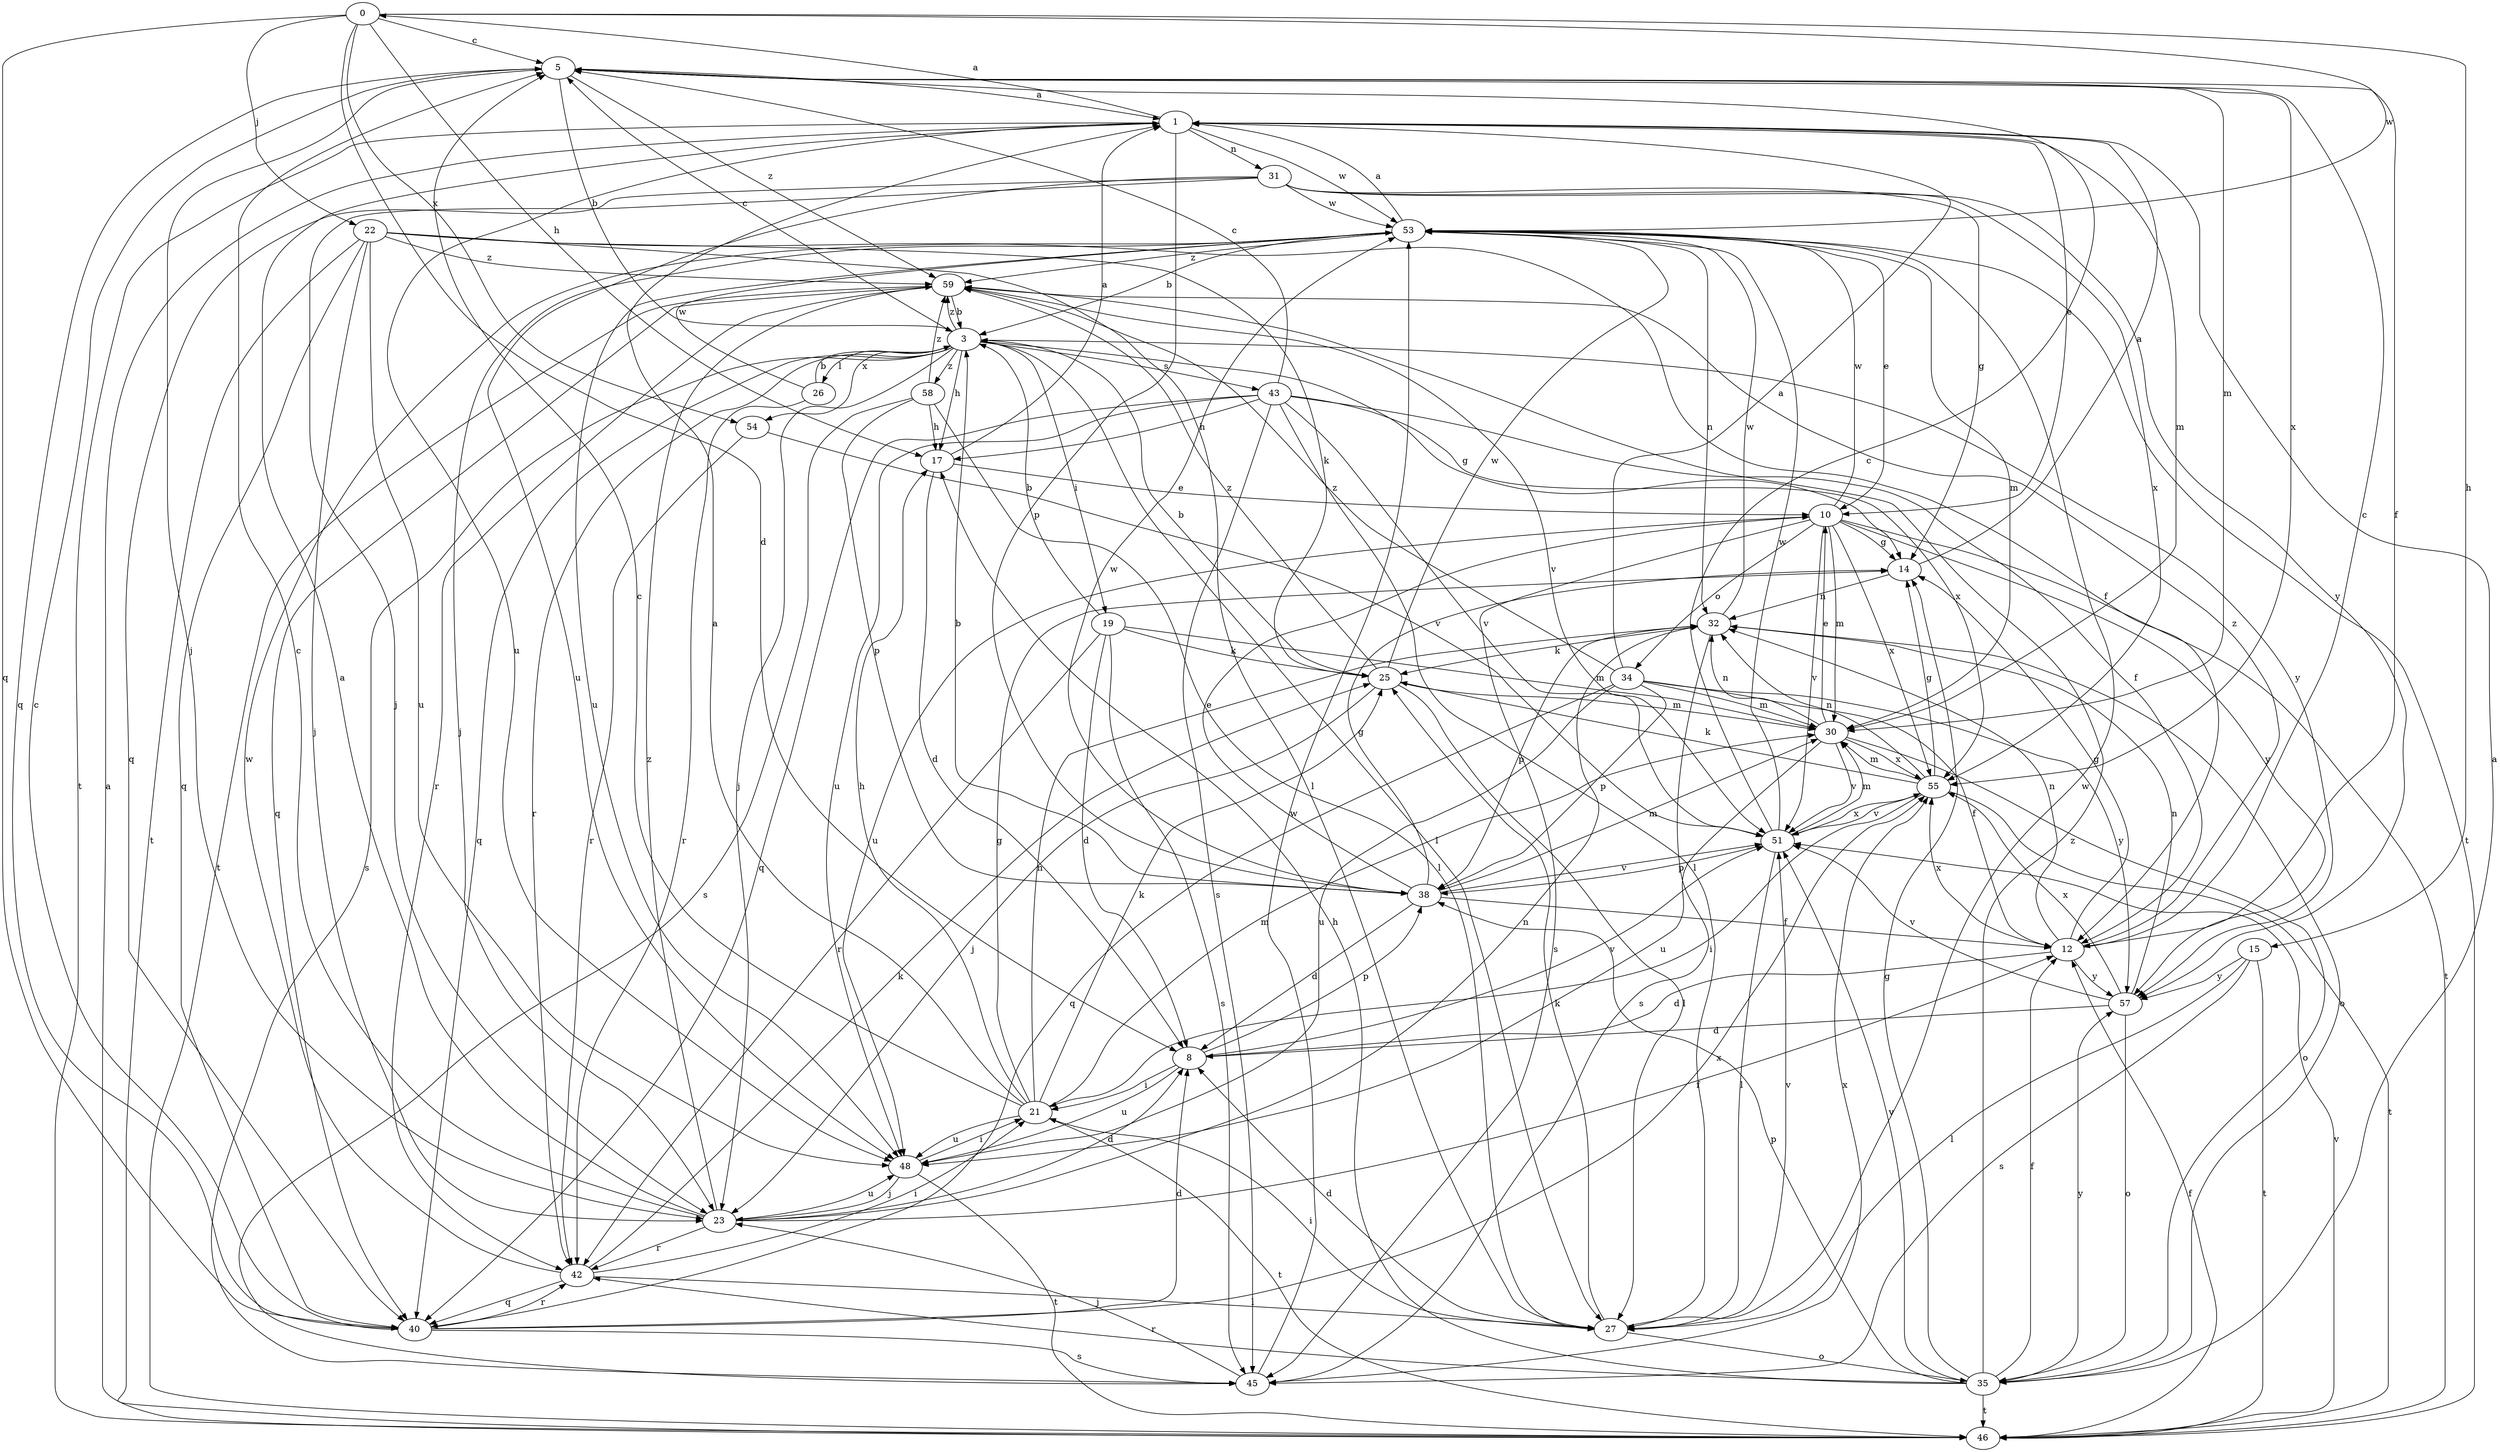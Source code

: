 strict digraph  {
0;
1;
3;
5;
8;
10;
12;
14;
15;
17;
19;
21;
22;
23;
25;
26;
27;
30;
31;
32;
34;
35;
38;
40;
42;
43;
45;
46;
48;
51;
53;
54;
55;
57;
58;
59;
0 -> 5  [label=c];
0 -> 8  [label=d];
0 -> 15  [label=h];
0 -> 17  [label=h];
0 -> 22  [label=j];
0 -> 40  [label=q];
0 -> 53  [label=w];
0 -> 54  [label=x];
1 -> 0  [label=a];
1 -> 10  [label=e];
1 -> 30  [label=m];
1 -> 31  [label=n];
1 -> 38  [label=p];
1 -> 46  [label=t];
1 -> 48  [label=u];
1 -> 53  [label=w];
3 -> 5  [label=c];
3 -> 14  [label=g];
3 -> 17  [label=h];
3 -> 19  [label=i];
3 -> 23  [label=j];
3 -> 26  [label=l];
3 -> 27  [label=l];
3 -> 40  [label=q];
3 -> 42  [label=r];
3 -> 43  [label=s];
3 -> 45  [label=s];
3 -> 54  [label=x];
3 -> 57  [label=y];
3 -> 58  [label=z];
3 -> 59  [label=z];
5 -> 1  [label=a];
5 -> 3  [label=b];
5 -> 12  [label=f];
5 -> 23  [label=j];
5 -> 30  [label=m];
5 -> 40  [label=q];
5 -> 55  [label=x];
5 -> 59  [label=z];
8 -> 21  [label=i];
8 -> 38  [label=p];
8 -> 48  [label=u];
8 -> 51  [label=v];
10 -> 14  [label=g];
10 -> 30  [label=m];
10 -> 34  [label=o];
10 -> 45  [label=s];
10 -> 46  [label=t];
10 -> 48  [label=u];
10 -> 51  [label=v];
10 -> 53  [label=w];
10 -> 55  [label=x];
10 -> 57  [label=y];
12 -> 5  [label=c];
12 -> 8  [label=d];
12 -> 14  [label=g];
12 -> 32  [label=n];
12 -> 55  [label=x];
12 -> 57  [label=y];
12 -> 59  [label=z];
14 -> 1  [label=a];
14 -> 32  [label=n];
15 -> 27  [label=l];
15 -> 45  [label=s];
15 -> 46  [label=t];
15 -> 57  [label=y];
17 -> 1  [label=a];
17 -> 8  [label=d];
17 -> 10  [label=e];
19 -> 3  [label=b];
19 -> 8  [label=d];
19 -> 25  [label=k];
19 -> 30  [label=m];
19 -> 42  [label=r];
19 -> 45  [label=s];
21 -> 1  [label=a];
21 -> 5  [label=c];
21 -> 14  [label=g];
21 -> 17  [label=h];
21 -> 25  [label=k];
21 -> 30  [label=m];
21 -> 32  [label=n];
21 -> 46  [label=t];
21 -> 48  [label=u];
22 -> 12  [label=f];
22 -> 23  [label=j];
22 -> 25  [label=k];
22 -> 27  [label=l];
22 -> 40  [label=q];
22 -> 46  [label=t];
22 -> 48  [label=u];
22 -> 59  [label=z];
23 -> 1  [label=a];
23 -> 5  [label=c];
23 -> 8  [label=d];
23 -> 12  [label=f];
23 -> 32  [label=n];
23 -> 42  [label=r];
23 -> 48  [label=u];
23 -> 59  [label=z];
25 -> 3  [label=b];
25 -> 23  [label=j];
25 -> 27  [label=l];
25 -> 30  [label=m];
25 -> 53  [label=w];
25 -> 59  [label=z];
26 -> 3  [label=b];
26 -> 42  [label=r];
26 -> 53  [label=w];
27 -> 8  [label=d];
27 -> 21  [label=i];
27 -> 25  [label=k];
27 -> 35  [label=o];
27 -> 51  [label=v];
27 -> 53  [label=w];
30 -> 10  [label=e];
30 -> 32  [label=n];
30 -> 35  [label=o];
30 -> 48  [label=u];
30 -> 51  [label=v];
30 -> 55  [label=x];
31 -> 14  [label=g];
31 -> 23  [label=j];
31 -> 40  [label=q];
31 -> 48  [label=u];
31 -> 53  [label=w];
31 -> 55  [label=x];
31 -> 57  [label=y];
32 -> 25  [label=k];
32 -> 35  [label=o];
32 -> 38  [label=p];
32 -> 45  [label=s];
32 -> 53  [label=w];
34 -> 1  [label=a];
34 -> 12  [label=f];
34 -> 30  [label=m];
34 -> 38  [label=p];
34 -> 40  [label=q];
34 -> 48  [label=u];
34 -> 57  [label=y];
34 -> 59  [label=z];
35 -> 1  [label=a];
35 -> 12  [label=f];
35 -> 14  [label=g];
35 -> 17  [label=h];
35 -> 38  [label=p];
35 -> 42  [label=r];
35 -> 46  [label=t];
35 -> 51  [label=v];
35 -> 57  [label=y];
35 -> 59  [label=z];
38 -> 3  [label=b];
38 -> 8  [label=d];
38 -> 10  [label=e];
38 -> 12  [label=f];
38 -> 14  [label=g];
38 -> 30  [label=m];
38 -> 51  [label=v];
38 -> 53  [label=w];
40 -> 5  [label=c];
40 -> 8  [label=d];
40 -> 42  [label=r];
40 -> 45  [label=s];
40 -> 55  [label=x];
42 -> 21  [label=i];
42 -> 25  [label=k];
42 -> 27  [label=l];
42 -> 40  [label=q];
42 -> 53  [label=w];
43 -> 5  [label=c];
43 -> 12  [label=f];
43 -> 17  [label=h];
43 -> 27  [label=l];
43 -> 40  [label=q];
43 -> 45  [label=s];
43 -> 48  [label=u];
43 -> 51  [label=v];
43 -> 55  [label=x];
45 -> 23  [label=j];
45 -> 53  [label=w];
45 -> 55  [label=x];
46 -> 1  [label=a];
46 -> 12  [label=f];
46 -> 51  [label=v];
48 -> 21  [label=i];
48 -> 23  [label=j];
48 -> 46  [label=t];
51 -> 5  [label=c];
51 -> 27  [label=l];
51 -> 30  [label=m];
51 -> 38  [label=p];
51 -> 53  [label=w];
51 -> 55  [label=x];
53 -> 1  [label=a];
53 -> 3  [label=b];
53 -> 10  [label=e];
53 -> 23  [label=j];
53 -> 30  [label=m];
53 -> 32  [label=n];
53 -> 46  [label=t];
53 -> 48  [label=u];
53 -> 59  [label=z];
54 -> 42  [label=r];
54 -> 51  [label=v];
55 -> 14  [label=g];
55 -> 21  [label=i];
55 -> 25  [label=k];
55 -> 30  [label=m];
55 -> 32  [label=n];
55 -> 46  [label=t];
55 -> 51  [label=v];
57 -> 8  [label=d];
57 -> 32  [label=n];
57 -> 35  [label=o];
57 -> 51  [label=v];
57 -> 55  [label=x];
58 -> 17  [label=h];
58 -> 27  [label=l];
58 -> 38  [label=p];
58 -> 45  [label=s];
58 -> 59  [label=z];
59 -> 3  [label=b];
59 -> 40  [label=q];
59 -> 42  [label=r];
59 -> 46  [label=t];
59 -> 51  [label=v];
}
